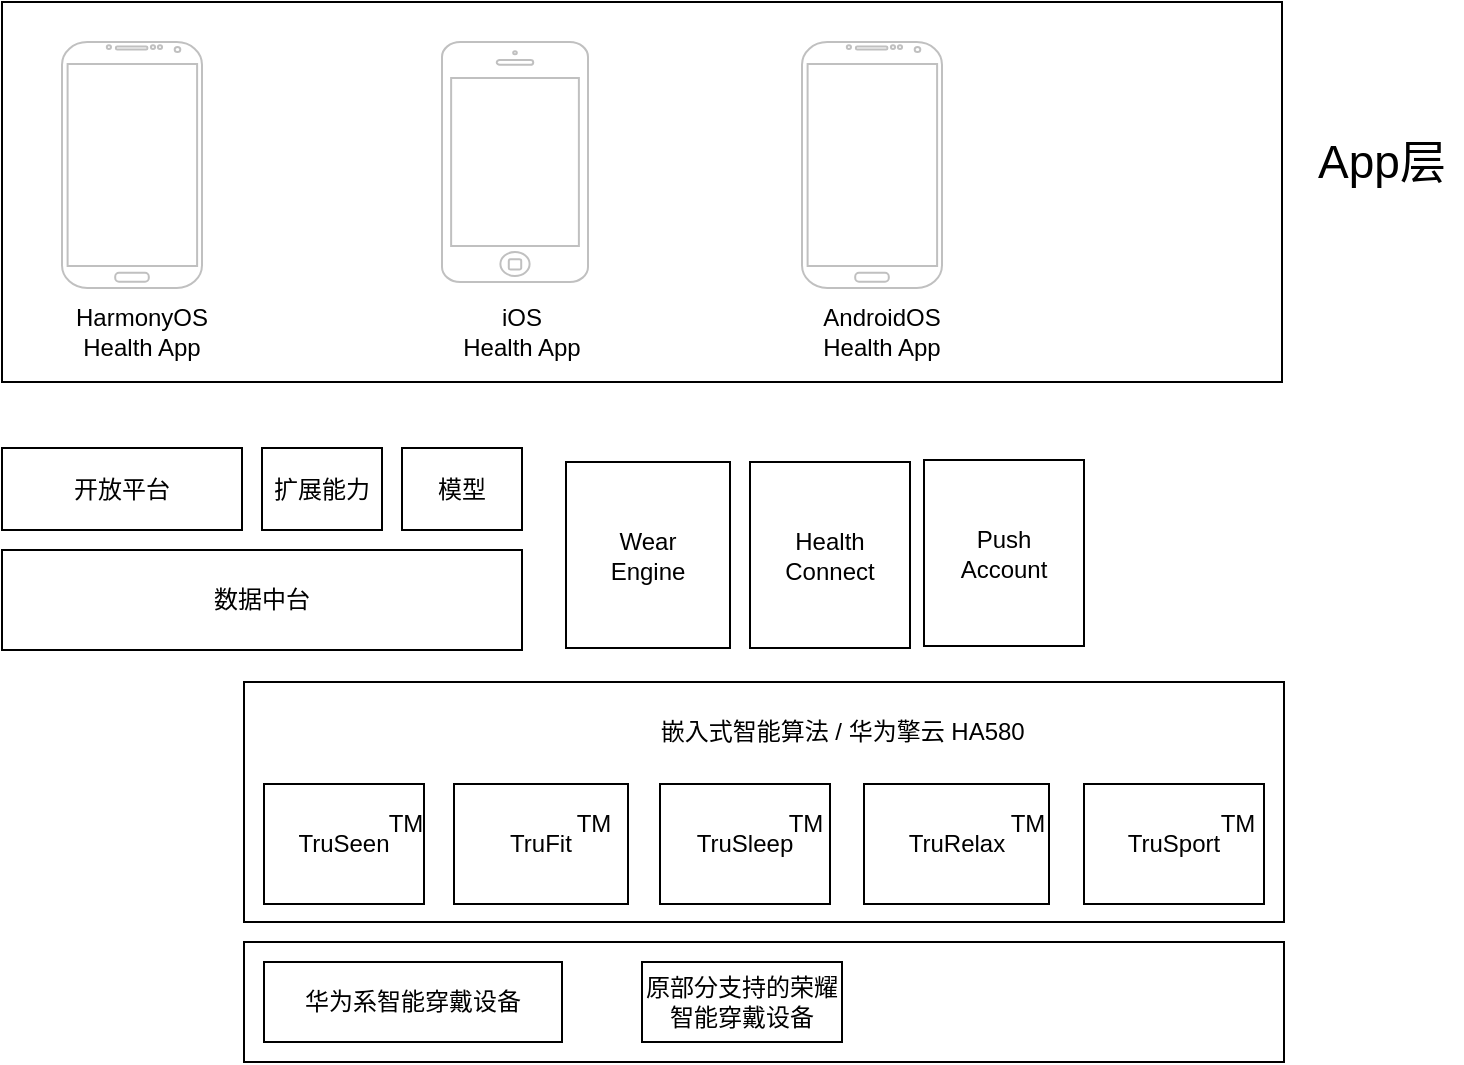 <mxfile version="23.0.0" type="github">
  <diagram name="第 1 页" id="FTNzHiMMP3t1Fl-8KOQk">
    <mxGraphModel dx="946" dy="613" grid="1" gridSize="10" guides="1" tooltips="1" connect="1" arrows="1" fold="1" page="1" pageScale="1" pageWidth="827" pageHeight="1169" math="0" shadow="0">
      <root>
        <mxCell id="0" />
        <mxCell id="1" parent="0" />
        <mxCell id="szXA8x6k2kYRS7tu7ofH-35" value="" style="rounded=0;whiteSpace=wrap;html=1;" vertex="1" parent="1">
          <mxGeometry x="80" y="20" width="640" height="190" as="geometry" />
        </mxCell>
        <mxCell id="szXA8x6k2kYRS7tu7ofH-1" value="" style="rounded=0;whiteSpace=wrap;html=1;" vertex="1" parent="1">
          <mxGeometry x="201" y="360" width="520" height="120" as="geometry" />
        </mxCell>
        <mxCell id="szXA8x6k2kYRS7tu7ofH-2" value="TruSeen" style="rounded=0;whiteSpace=wrap;html=1;" vertex="1" parent="1">
          <mxGeometry x="211" y="411" width="80" height="60" as="geometry" />
        </mxCell>
        <mxCell id="szXA8x6k2kYRS7tu7ofH-3" value="TruSleep" style="rounded=0;whiteSpace=wrap;html=1;" vertex="1" parent="1">
          <mxGeometry x="409" y="411" width="85" height="60" as="geometry" />
        </mxCell>
        <mxCell id="szXA8x6k2kYRS7tu7ofH-4" value="TruFit" style="rounded=0;whiteSpace=wrap;html=1;aspect=fixed;" vertex="1" parent="1">
          <mxGeometry x="306" y="411" width="87" height="60" as="geometry" />
        </mxCell>
        <mxCell id="szXA8x6k2kYRS7tu7ofH-5" value="TM" style="text;html=1;strokeColor=none;fillColor=none;align=center;verticalAlign=middle;whiteSpace=wrap;rounded=0;" vertex="1" parent="1">
          <mxGeometry x="464" y="421" width="36" height="20" as="geometry" />
        </mxCell>
        <mxCell id="szXA8x6k2kYRS7tu7ofH-6" value="TM" style="text;html=1;strokeColor=none;fillColor=none;align=center;verticalAlign=middle;whiteSpace=wrap;rounded=0;" vertex="1" parent="1">
          <mxGeometry x="361" y="421" width="30" height="20" as="geometry" />
        </mxCell>
        <mxCell id="szXA8x6k2kYRS7tu7ofH-7" value="TM" style="text;html=1;strokeColor=none;fillColor=none;align=center;verticalAlign=middle;whiteSpace=wrap;rounded=0;" vertex="1" parent="1">
          <mxGeometry x="267" y="421" width="30" height="20" as="geometry" />
        </mxCell>
        <mxCell id="szXA8x6k2kYRS7tu7ofH-8" value="TruRelax" style="rounded=0;whiteSpace=wrap;html=1;" vertex="1" parent="1">
          <mxGeometry x="511" y="411" width="92.5" height="60" as="geometry" />
        </mxCell>
        <mxCell id="szXA8x6k2kYRS7tu7ofH-9" value="TruSport" style="rounded=0;whiteSpace=wrap;html=1;" vertex="1" parent="1">
          <mxGeometry x="621" y="411" width="90" height="60" as="geometry" />
        </mxCell>
        <mxCell id="szXA8x6k2kYRS7tu7ofH-10" value="TM" style="text;html=1;strokeColor=none;fillColor=none;align=center;verticalAlign=middle;whiteSpace=wrap;rounded=0;" vertex="1" parent="1">
          <mxGeometry x="585" y="421" width="16" height="20" as="geometry" />
        </mxCell>
        <mxCell id="szXA8x6k2kYRS7tu7ofH-11" value="TM" style="text;html=1;strokeColor=none;fillColor=none;align=center;verticalAlign=middle;whiteSpace=wrap;rounded=0;" vertex="1" parent="1">
          <mxGeometry x="690" y="421" width="16" height="20" as="geometry" />
        </mxCell>
        <mxCell id="szXA8x6k2kYRS7tu7ofH-12" value="数据中台" style="rounded=0;whiteSpace=wrap;html=1;" vertex="1" parent="1">
          <mxGeometry x="80" y="294" width="260" height="50" as="geometry" />
        </mxCell>
        <mxCell id="szXA8x6k2kYRS7tu7ofH-13" value="开放平台" style="rounded=0;whiteSpace=wrap;html=1;" vertex="1" parent="1">
          <mxGeometry x="80" y="243" width="120" height="41" as="geometry" />
        </mxCell>
        <mxCell id="szXA8x6k2kYRS7tu7ofH-14" value="扩展能力" style="rounded=0;whiteSpace=wrap;html=1;" vertex="1" parent="1">
          <mxGeometry x="210" y="243" width="60" height="41" as="geometry" />
        </mxCell>
        <mxCell id="szXA8x6k2kYRS7tu7ofH-15" value="模型" style="rounded=0;whiteSpace=wrap;html=1;" vertex="1" parent="1">
          <mxGeometry x="280" y="243" width="60" height="41" as="geometry" />
        </mxCell>
        <mxCell id="szXA8x6k2kYRS7tu7ofH-16" value="Wear&lt;br&gt;Engine" style="rounded=0;whiteSpace=wrap;html=1;" vertex="1" parent="1">
          <mxGeometry x="362" y="250" width="82" height="93" as="geometry" />
        </mxCell>
        <mxCell id="szXA8x6k2kYRS7tu7ofH-18" value="" style="rounded=0;whiteSpace=wrap;html=1;" vertex="1" parent="1">
          <mxGeometry x="201" y="490" width="520" height="60" as="geometry" />
        </mxCell>
        <mxCell id="szXA8x6k2kYRS7tu7ofH-19" value="嵌入式智能算法 /&amp;nbsp;华为擎云 HA580&amp;nbsp;" style="text;html=1;strokeColor=none;fillColor=none;align=center;verticalAlign=middle;whiteSpace=wrap;rounded=0;" vertex="1" parent="1">
          <mxGeometry x="384" y="370" width="236" height="30" as="geometry" />
        </mxCell>
        <mxCell id="szXA8x6k2kYRS7tu7ofH-21" value="华为系智能穿戴设备" style="rounded=0;whiteSpace=wrap;html=1;" vertex="1" parent="1">
          <mxGeometry x="211" y="500" width="149" height="40" as="geometry" />
        </mxCell>
        <mxCell id="szXA8x6k2kYRS7tu7ofH-22" value="原部分支持的荣耀智能穿戴设备" style="rounded=0;whiteSpace=wrap;html=1;" vertex="1" parent="1">
          <mxGeometry x="400" y="500" width="100" height="40" as="geometry" />
        </mxCell>
        <mxCell id="szXA8x6k2kYRS7tu7ofH-24" value="Health&lt;br&gt;Connect" style="rounded=0;whiteSpace=wrap;html=1;" vertex="1" parent="1">
          <mxGeometry x="454" y="250" width="80" height="93" as="geometry" />
        </mxCell>
        <mxCell id="szXA8x6k2kYRS7tu7ofH-25" value="Push&lt;br&gt;Account" style="rounded=0;whiteSpace=wrap;html=1;" vertex="1" parent="1">
          <mxGeometry x="541" y="249" width="80" height="93" as="geometry" />
        </mxCell>
        <mxCell id="szXA8x6k2kYRS7tu7ofH-26" value="" style="verticalLabelPosition=bottom;verticalAlign=top;html=1;shadow=0;dashed=0;strokeWidth=1;shape=mxgraph.android.phone2;strokeColor=#c0c0c0;" vertex="1" parent="1">
          <mxGeometry x="110" y="40" width="70" height="123" as="geometry" />
        </mxCell>
        <mxCell id="szXA8x6k2kYRS7tu7ofH-27" value="" style="html=1;verticalLabelPosition=bottom;labelBackgroundColor=#ffffff;verticalAlign=top;shadow=0;dashed=0;strokeWidth=1;shape=mxgraph.ios7.misc.iphone;strokeColor=#c0c0c0;" vertex="1" parent="1">
          <mxGeometry x="300" y="40" width="73" height="120" as="geometry" />
        </mxCell>
        <mxCell id="szXA8x6k2kYRS7tu7ofH-29" value="" style="verticalLabelPosition=bottom;verticalAlign=top;html=1;shadow=0;dashed=0;strokeWidth=1;shape=mxgraph.android.phone2;strokeColor=#c0c0c0;" vertex="1" parent="1">
          <mxGeometry x="480" y="40" width="70" height="123" as="geometry" />
        </mxCell>
        <mxCell id="szXA8x6k2kYRS7tu7ofH-30" value="HarmonyOS Health App" style="text;html=1;strokeColor=none;fillColor=none;align=center;verticalAlign=middle;whiteSpace=wrap;rounded=0;" vertex="1" parent="1">
          <mxGeometry x="110" y="170" width="80" height="30" as="geometry" />
        </mxCell>
        <mxCell id="szXA8x6k2kYRS7tu7ofH-31" value="iOS &lt;br&gt;Health App" style="text;html=1;strokeColor=none;fillColor=none;align=center;verticalAlign=middle;whiteSpace=wrap;rounded=0;" vertex="1" parent="1">
          <mxGeometry x="300" y="170" width="80" height="30" as="geometry" />
        </mxCell>
        <mxCell id="szXA8x6k2kYRS7tu7ofH-32" value="AndroidOS&lt;br&gt;Health App" style="text;html=1;strokeColor=none;fillColor=none;align=center;verticalAlign=middle;whiteSpace=wrap;rounded=0;" vertex="1" parent="1">
          <mxGeometry x="480" y="170" width="80" height="30" as="geometry" />
        </mxCell>
        <mxCell id="szXA8x6k2kYRS7tu7ofH-36" value="App层" style="text;html=1;strokeColor=none;fillColor=none;align=center;verticalAlign=middle;whiteSpace=wrap;rounded=0;fontSize=23;" vertex="1" parent="1">
          <mxGeometry x="730" y="85" width="80" height="30" as="geometry" />
        </mxCell>
      </root>
    </mxGraphModel>
  </diagram>
</mxfile>
